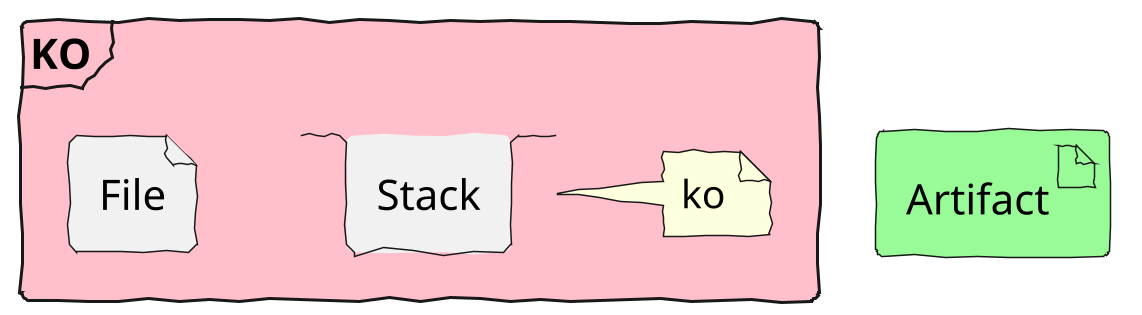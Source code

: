 {
  "sha1": "qw7vje853uoo34ixfprll6zhrqplx45",
  "insertion": {
    "when": "2024-06-04T17:28:42.992Z",
    "url": "https://forum.plantuml.net/15878/component-deployment-allow-handwritten-file-stack-and-note",
    "user": "plantuml@gmail.com"
  }
}
@startuml
scale 3
skinparam handwritten true

artifact Artifact #palegreen 
frame KO #pink {
file File
stack Stack
note right: ko
}
@enduml
